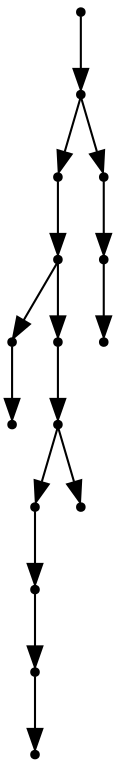 digraph {
  15 [shape=point];
  14 [shape=point];
  10 [shape=point];
  9 [shape=point];
  1 [shape=point];
  0 [shape=point];
  8 [shape=point];
  7 [shape=point];
  5 [shape=point];
  4 [shape=point];
  3 [shape=point];
  2 [shape=point];
  6 [shape=point];
  13 [shape=point];
  12 [shape=point];
  11 [shape=point];
15 -> 14;
14 -> 10;
10 -> 9;
9 -> 1;
1 -> 0;
9 -> 8;
8 -> 7;
7 -> 5;
5 -> 4;
4 -> 3;
3 -> 2;
7 -> 6;
14 -> 13;
13 -> 12;
12 -> 11;
}
